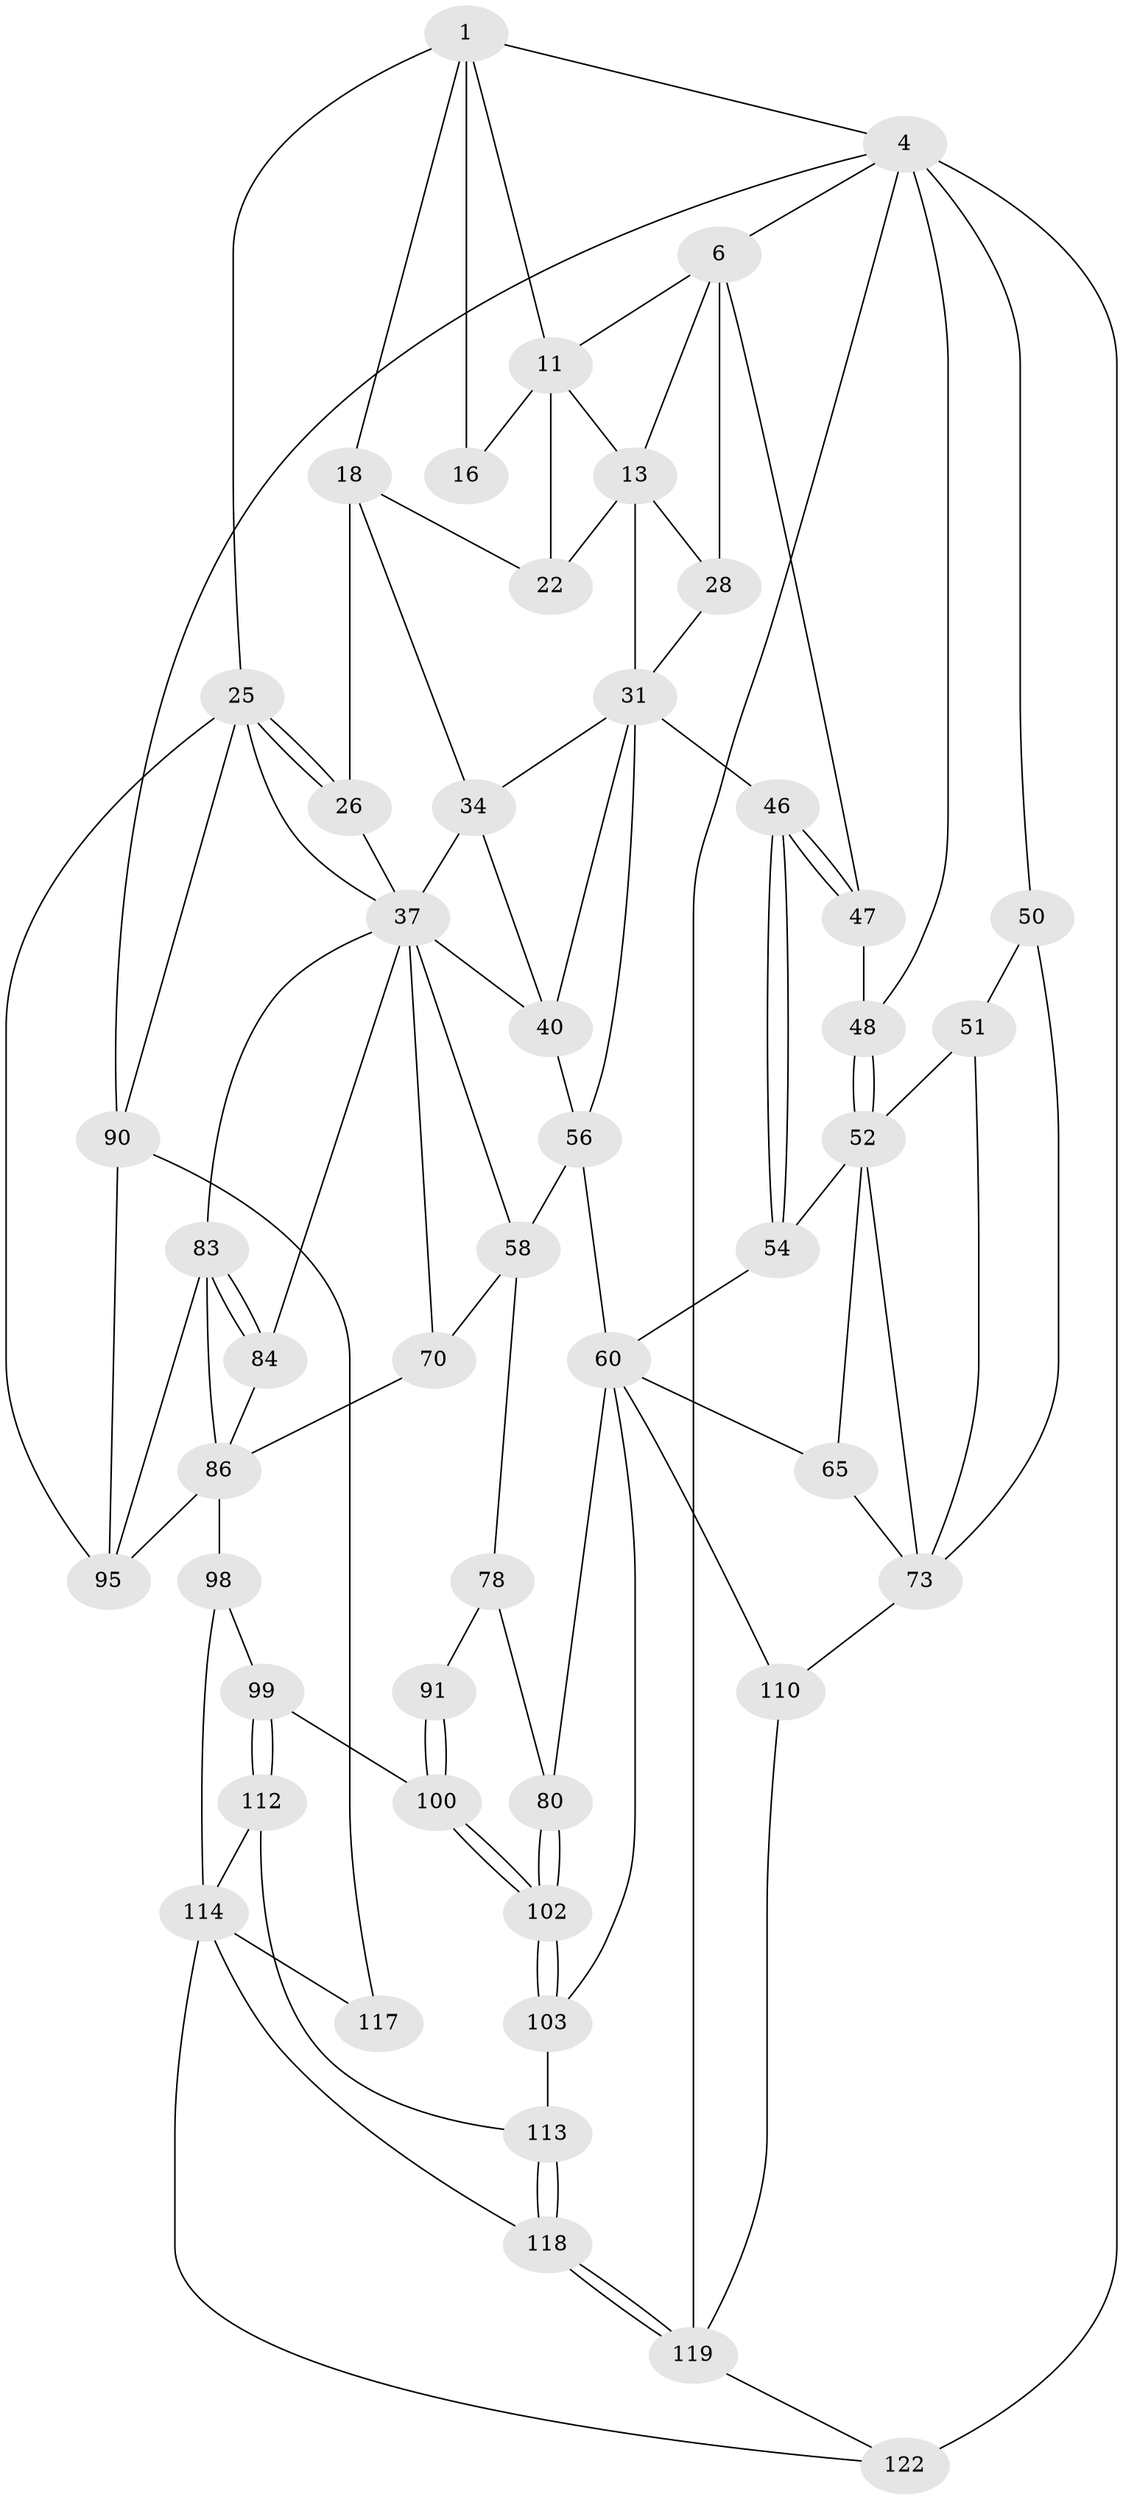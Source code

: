 // original degree distribution, {3: 0.03225806451612903, 4: 0.20967741935483872, 5: 0.532258064516129, 6: 0.22580645161290322}
// Generated by graph-tools (version 1.1) at 2025/21/03/04/25 18:21:35]
// undirected, 49 vertices, 105 edges
graph export_dot {
graph [start="1"]
  node [color=gray90,style=filled];
  1 [pos="+0.6902907992561683+0",super="+2+9"];
  4 [pos="+0+0",super="+5+77"];
  6 [pos="+0+0",super="+29+7"];
  11 [pos="+0.5327511087690664+0",super="+12"];
  13 [pos="+0.49905543718324247+0.09077453447980356",super="+30+14"];
  16 [pos="+0.6226367437773338+0.09543612003894508"];
  18 [pos="+0.741696505018063+0.13056534054148616",super="+24+19"];
  22 [pos="+0.647996696442683+0.17217075028109932"];
  25 [pos="+1+0.20108906077676578",super="+62"];
  26 [pos="+1+0.2508514094426002",super="+36"];
  28 [pos="+0.24411810766536296+0.24597414799927858"];
  31 [pos="+0.38313634815688746+0.24376205505410936",super="+33+32"];
  34 [pos="+0.6908233438005651+0.20988323899000805",super="+35"];
  37 [pos="+0.8846423621089934+0.33236667957129234",super="+38+64"];
  40 [pos="+0.5429541190696496+0.28864968175627037",super="+41"];
  46 [pos="+0.21528346483924313+0.29377473395954573"];
  47 [pos="+0.21205571983465102+0.27504994796630355"];
  48 [pos="+0.06716839039908766+0.30061130929451085",super="+49"];
  50 [pos="+0+0.3099113699319005",super="+75"];
  51 [pos="+0.025853950174098698+0.30356893907257737",super="+53"];
  52 [pos="+0.04998058386093726+0.42883151945383186",super="+55"];
  54 [pos="+0.21395822815639653+0.35142988134046216"];
  56 [pos="+0.438373667983956+0.4320300471088906",super="+57"];
  58 [pos="+0.5234437266342995+0.42854631628234074",super="+59+72"];
  60 [pos="+0.3250974174732787+0.4864955263592883",super="+61+81"];
  65 [pos="+0.27107653736880133+0.5077891435469919",super="+97"];
  70 [pos="+0.714378980571109+0.5310455534843992",super="+71"];
  73 [pos="+0.11869520876947495+0.5566543764161934",super="+101"];
  78 [pos="+0.4869031325356709+0.5093309952279577",super="+79+82"];
  80 [pos="+0.452694356166189+0.5879090653053373"];
  83 [pos="+0.9647742867460892+0.5357436893127939",super="+92"];
  84 [pos="+0.8589590938070997+0.5158693586627534",super="+85"];
  86 [pos="+0.8440237705801634+0.6163669554069445",super="+94+87"];
  90 [pos="+1+1",super="+107"];
  91 [pos="+0.5572435250806738+0.6073662549999939"];
  95 [pos="+0.9097700741007027+0.6340562661813752",super="+105"];
  98 [pos="+0.6699219687293948+0.6897452736143644",super="+111"];
  99 [pos="+0.6283477365523339+0.689678003279811"];
  100 [pos="+0.542653168051516+0.6740103892836596"];
  102 [pos="+0.4979985645153748+0.6921700624801582"];
  103 [pos="+0.441413895482108+0.7594208857030963"];
  110 [pos="+0.36927632806385036+0.7925147767763582"];
  112 [pos="+0.5988365106078558+0.7795589443016299"];
  113 [pos="+0.4852928522272095+0.7892918400227352"];
  114 [pos="+0.7182035062182209+0.8006325114535395",super="+115"];
  117 [pos="+0.8956124981945515+0.8580904354418885"];
  118 [pos="+0.5971980657051882+0.8855768435168174"];
  119 [pos="+0.554628287251012+0.9596790153514516",super="+120"];
  122 [pos="+0.8353706169655859+1",super="+123"];
  1 -- 4 [weight=2];
  1 -- 25;
  1 -- 16;
  1 -- 18 [weight=2];
  1 -- 11;
  4 -- 50 [weight=2];
  4 -- 6;
  4 -- 48;
  4 -- 122 [weight=2];
  4 -- 119;
  4 -- 90;
  6 -- 28;
  6 -- 47;
  6 -- 11;
  6 -- 13;
  11 -- 16 [weight=2];
  11 -- 13;
  11 -- 22;
  13 -- 22;
  13 -- 31 [weight=2];
  13 -- 28;
  18 -- 34;
  18 -- 22;
  18 -- 26 [weight=2];
  25 -- 26;
  25 -- 26;
  25 -- 90;
  25 -- 37;
  25 -- 95;
  26 -- 37;
  28 -- 31;
  31 -- 34;
  31 -- 56;
  31 -- 40;
  31 -- 46;
  34 -- 40;
  34 -- 37;
  37 -- 70 [weight=2];
  37 -- 40;
  37 -- 58;
  37 -- 83;
  37 -- 84;
  40 -- 56;
  46 -- 47;
  46 -- 47;
  46 -- 54;
  46 -- 54;
  47 -- 48;
  48 -- 52;
  48 -- 52;
  50 -- 51 [weight=2];
  50 -- 73;
  51 -- 73;
  51 -- 52;
  52 -- 73;
  52 -- 65;
  52 -- 54;
  54 -- 60;
  56 -- 58;
  56 -- 60;
  58 -- 78 [weight=2];
  58 -- 70;
  60 -- 65 [weight=2];
  60 -- 80;
  60 -- 103;
  60 -- 110;
  65 -- 73;
  70 -- 86;
  73 -- 110;
  78 -- 80;
  78 -- 91 [weight=2];
  80 -- 102;
  80 -- 102;
  83 -- 84 [weight=2];
  83 -- 84;
  83 -- 95;
  83 -- 86;
  84 -- 86;
  86 -- 95 [weight=2];
  86 -- 98 [weight=2];
  90 -- 117;
  90 -- 95;
  91 -- 100;
  91 -- 100;
  98 -- 99;
  98 -- 114;
  99 -- 100;
  99 -- 112;
  99 -- 112;
  100 -- 102;
  100 -- 102;
  102 -- 103;
  102 -- 103;
  103 -- 113;
  110 -- 119;
  112 -- 113;
  112 -- 114;
  113 -- 118;
  113 -- 118;
  114 -- 117 [weight=2];
  114 -- 118;
  114 -- 122;
  118 -- 119;
  118 -- 119;
  119 -- 122;
}

